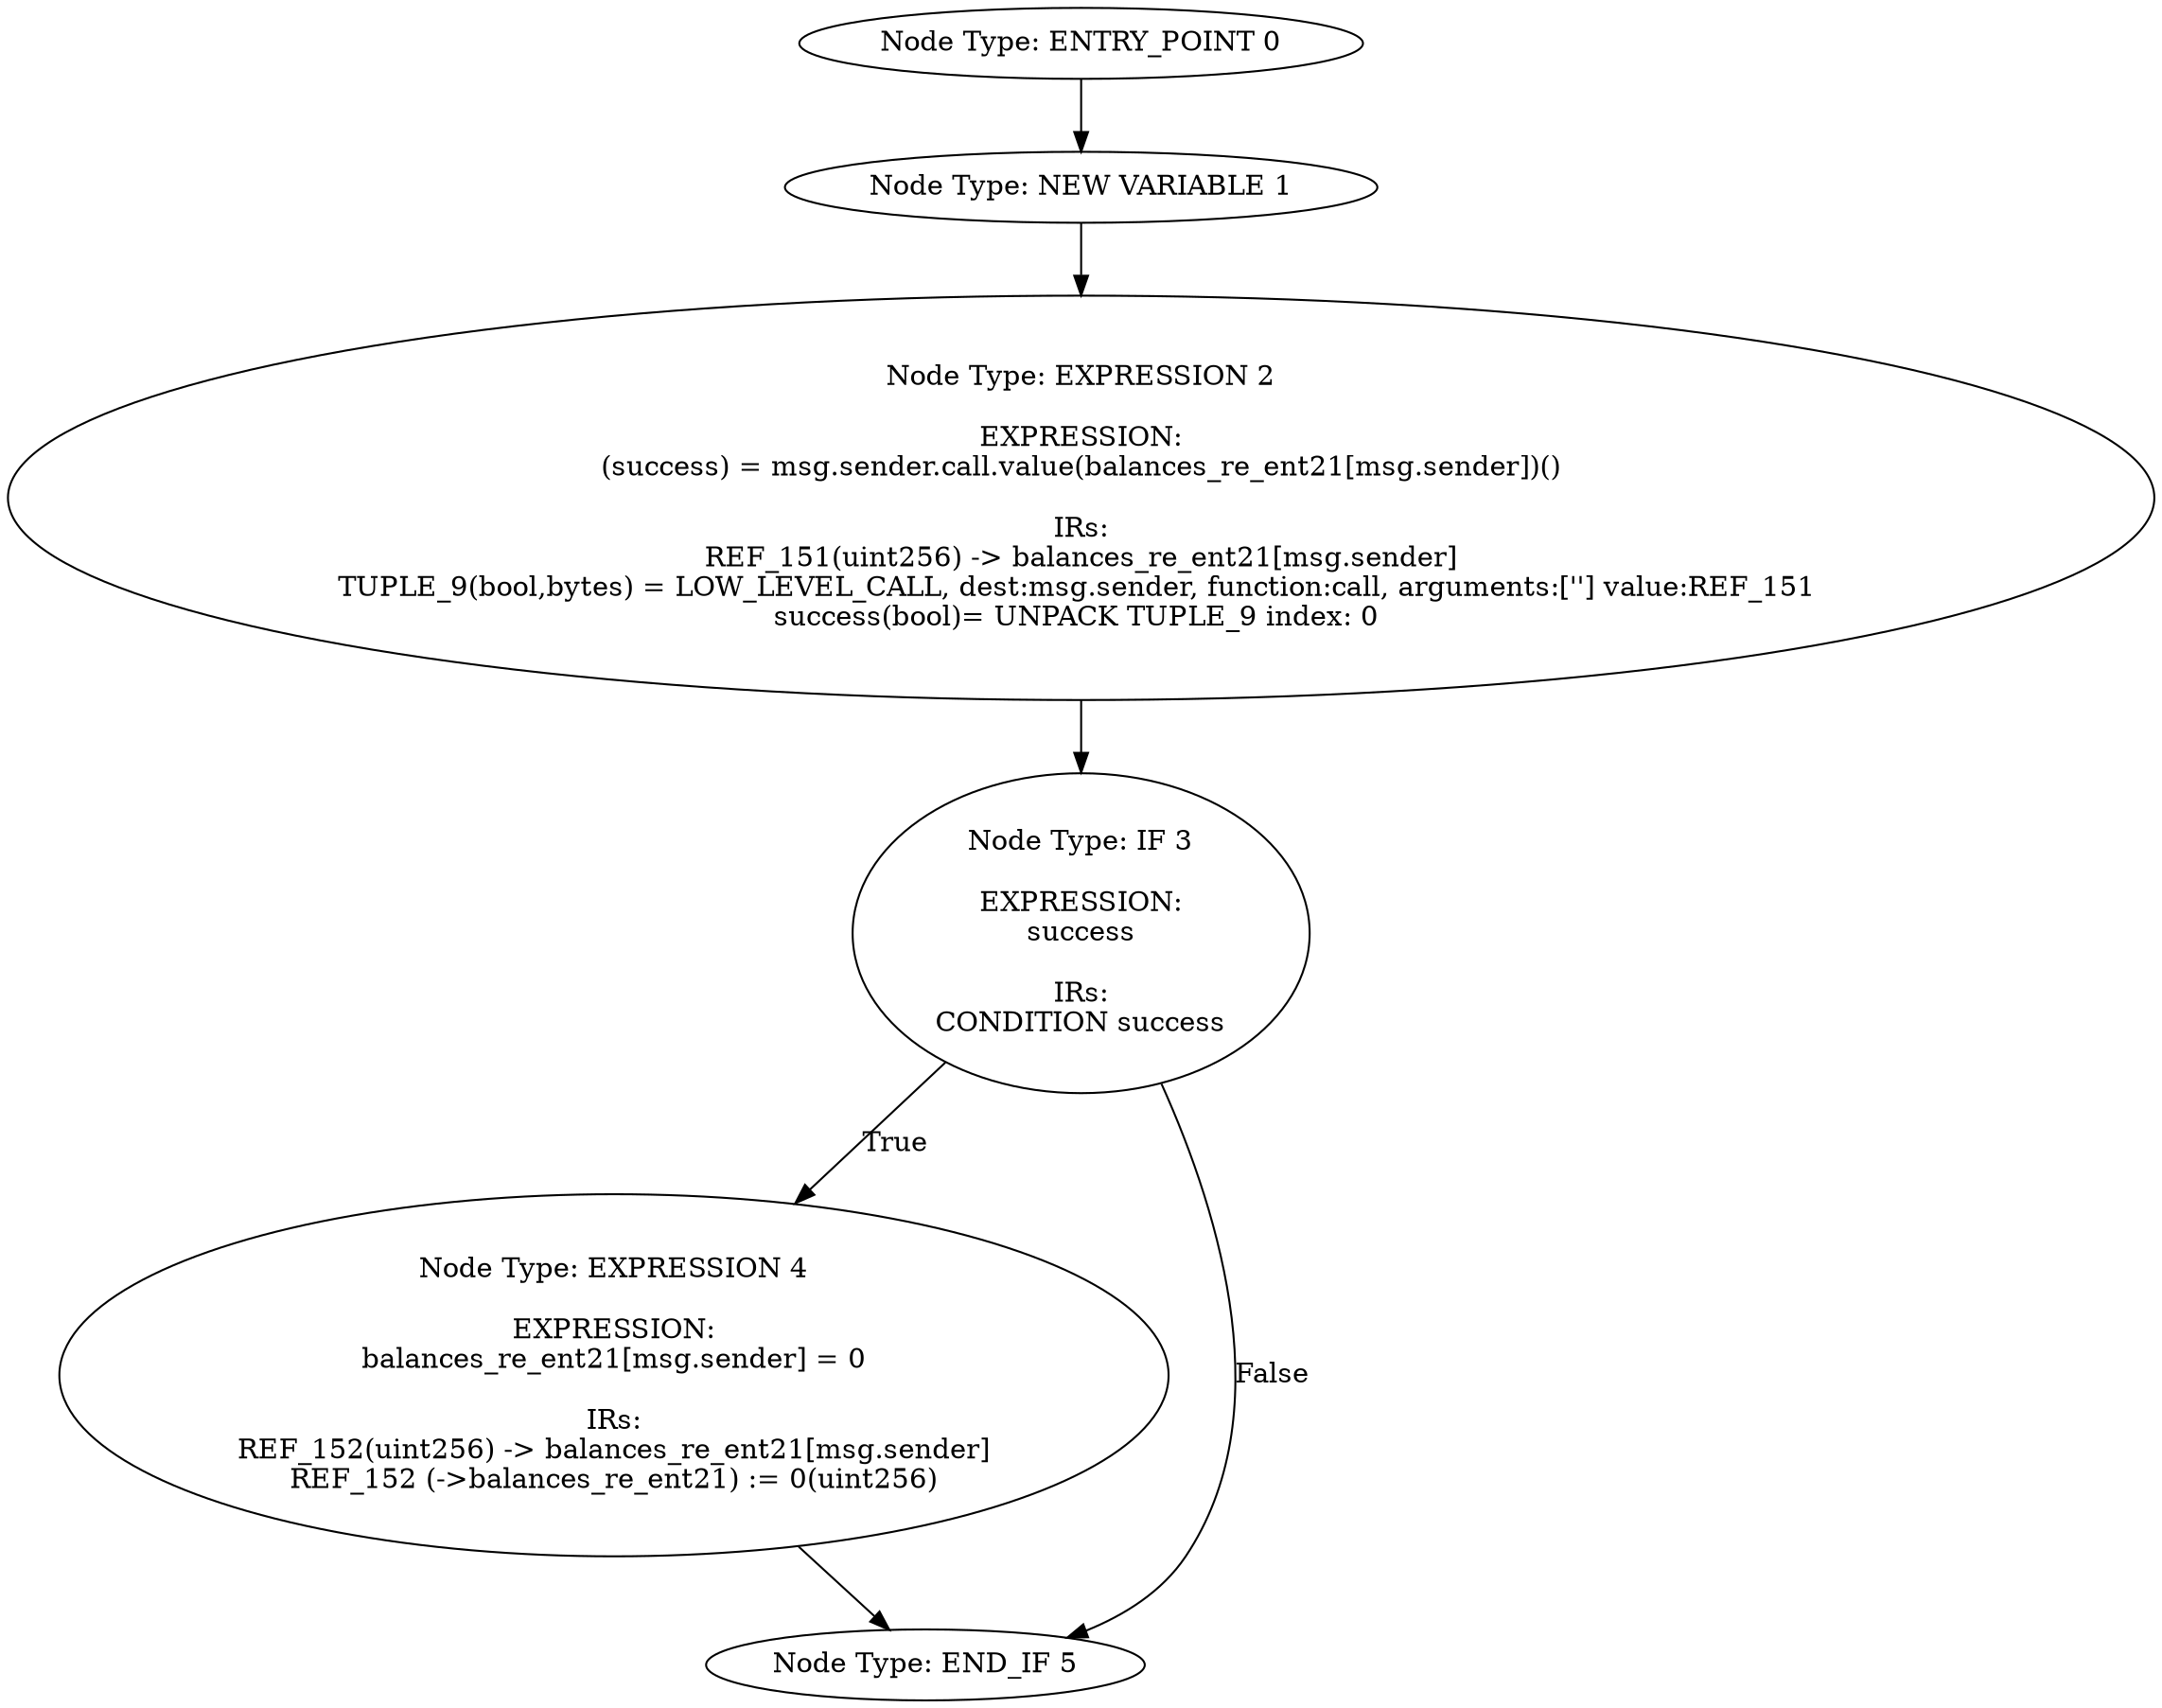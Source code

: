 digraph{
0[label="Node Type: ENTRY_POINT 0
"];
0->1;
1[label="Node Type: NEW VARIABLE 1
"];
1->2;
2[label="Node Type: EXPRESSION 2

EXPRESSION:
(success) = msg.sender.call.value(balances_re_ent21[msg.sender])()

IRs:
REF_151(uint256) -> balances_re_ent21[msg.sender]
TUPLE_9(bool,bytes) = LOW_LEVEL_CALL, dest:msg.sender, function:call, arguments:[''] value:REF_151 
success(bool)= UNPACK TUPLE_9 index: 0 "];
2->3;
3[label="Node Type: IF 3

EXPRESSION:
success

IRs:
CONDITION success"];
3->4[label="True"];
3->5[label="False"];
4[label="Node Type: EXPRESSION 4

EXPRESSION:
balances_re_ent21[msg.sender] = 0

IRs:
REF_152(uint256) -> balances_re_ent21[msg.sender]
REF_152 (->balances_re_ent21) := 0(uint256)"];
4->5;
5[label="Node Type: END_IF 5
"];
}
